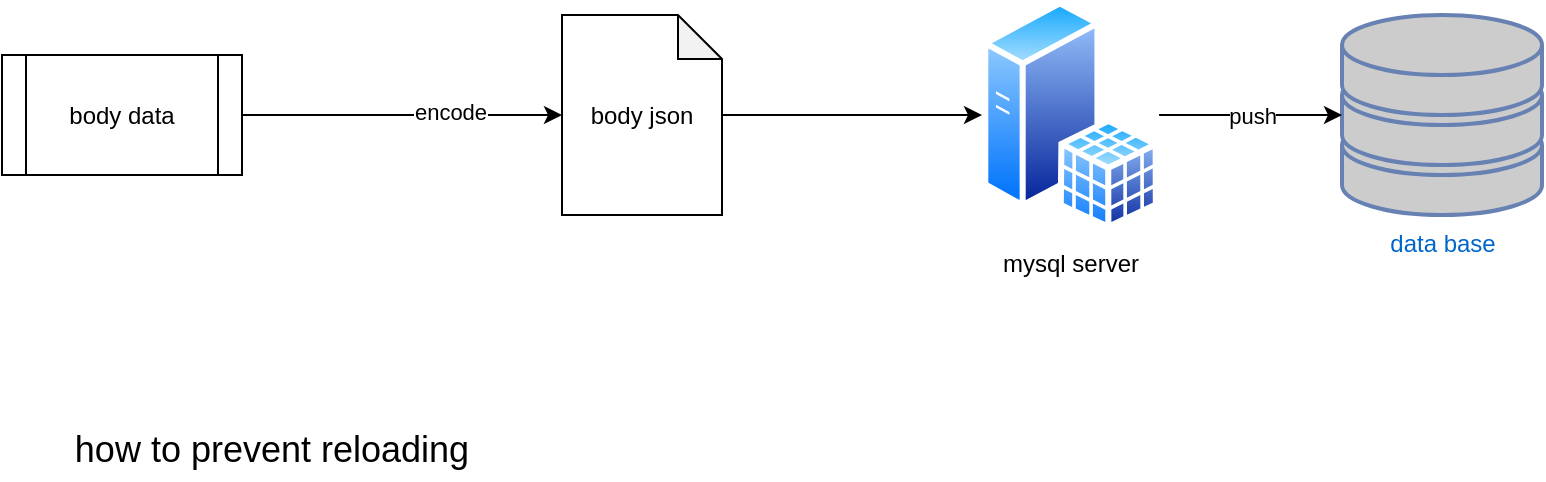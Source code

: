 <mxfile version="21.6.8" type="github">
  <diagram name="Page-1" id="DdOD5S8_LzWi4t1WUnOQ">
    <mxGraphModel dx="948" dy="573" grid="1" gridSize="10" guides="1" tooltips="1" connect="1" arrows="1" fold="1" page="1" pageScale="1" pageWidth="850" pageHeight="1100" math="0" shadow="0">
      <root>
        <mxCell id="0" />
        <mxCell id="1" parent="0" />
        <mxCell id="Ino41JmfUW6hvXLDRT1q-6" style="edgeStyle=orthogonalEdgeStyle;rounded=0;orthogonalLoop=1;jettySize=auto;html=1;entryX=0;entryY=0.5;entryDx=0;entryDy=0;entryPerimeter=0;" parent="1" source="Ino41JmfUW6hvXLDRT1q-1" target="Ino41JmfUW6hvXLDRT1q-2" edge="1">
          <mxGeometry relative="1" as="geometry" />
        </mxCell>
        <mxCell id="Ino41JmfUW6hvXLDRT1q-10" value="encode" style="edgeLabel;html=1;align=center;verticalAlign=middle;resizable=0;points=[];" parent="Ino41JmfUW6hvXLDRT1q-6" vertex="1" connectable="0">
          <mxGeometry x="0.292" y="3" relative="1" as="geometry">
            <mxPoint y="1" as="offset" />
          </mxGeometry>
        </mxCell>
        <mxCell id="Ino41JmfUW6hvXLDRT1q-1" value="body data" style="shape=process;whiteSpace=wrap;html=1;backgroundOutline=1;" parent="1" vertex="1">
          <mxGeometry x="50" y="117.5" width="120" height="60" as="geometry" />
        </mxCell>
        <mxCell id="Ino41JmfUW6hvXLDRT1q-7" style="edgeStyle=orthogonalEdgeStyle;rounded=0;orthogonalLoop=1;jettySize=auto;html=1;entryX=0;entryY=0.5;entryDx=0;entryDy=0;" parent="1" source="Ino41JmfUW6hvXLDRT1q-2" target="Ino41JmfUW6hvXLDRT1q-5" edge="1">
          <mxGeometry relative="1" as="geometry" />
        </mxCell>
        <mxCell id="Ino41JmfUW6hvXLDRT1q-2" value="body json" style="shape=note;whiteSpace=wrap;html=1;backgroundOutline=1;darkOpacity=0.05;size=22;" parent="1" vertex="1">
          <mxGeometry x="330" y="97.5" width="80" height="100" as="geometry" />
        </mxCell>
        <mxCell id="Ino41JmfUW6hvXLDRT1q-4" value="data base" style="fontColor=#0066CC;verticalAlign=top;verticalLabelPosition=bottom;labelPosition=center;align=center;html=1;outlineConnect=0;fillColor=#CCCCCC;strokeColor=#6881B3;gradientColor=none;gradientDirection=north;strokeWidth=2;shape=mxgraph.networks.storage;" parent="1" vertex="1">
          <mxGeometry x="720" y="97.5" width="100" height="100" as="geometry" />
        </mxCell>
        <mxCell id="Ino41JmfUW6hvXLDRT1q-8" style="edgeStyle=orthogonalEdgeStyle;rounded=0;orthogonalLoop=1;jettySize=auto;html=1;" parent="1" source="Ino41JmfUW6hvXLDRT1q-5" target="Ino41JmfUW6hvXLDRT1q-4" edge="1">
          <mxGeometry relative="1" as="geometry" />
        </mxCell>
        <mxCell id="Ino41JmfUW6hvXLDRT1q-9" value="push" style="edgeLabel;html=1;align=center;verticalAlign=middle;resizable=0;points=[];" parent="Ino41JmfUW6hvXLDRT1q-8" vertex="1" connectable="0">
          <mxGeometry x="0.003" relative="1" as="geometry">
            <mxPoint as="offset" />
          </mxGeometry>
        </mxCell>
        <mxCell id="Ino41JmfUW6hvXLDRT1q-5" value="mysql server" style="image;aspect=fixed;perimeter=ellipsePerimeter;html=1;align=center;shadow=0;dashed=0;spacingTop=3;image=img/lib/active_directory/sql_server.svg;" parent="1" vertex="1">
          <mxGeometry x="540" y="90" width="88.55" height="115" as="geometry" />
        </mxCell>
        <mxCell id="SJJ8OLSrJIvi54_sfDe7-1" value="&lt;font style=&quot;font-size: 18px;&quot;&gt;how to prevent reloading&lt;/font&gt;" style="text;html=1;strokeColor=none;fillColor=none;align=center;verticalAlign=middle;whiteSpace=wrap;rounded=0;" vertex="1" parent="1">
          <mxGeometry x="50" y="300" width="270" height="30" as="geometry" />
        </mxCell>
      </root>
    </mxGraphModel>
  </diagram>
</mxfile>
